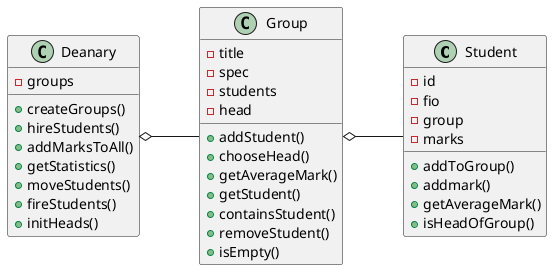 @startuml
class Student {
 -id
 -fio
 -group
 -marks
 +addToGroup()
 +addmark()
 +getAverageMark()
 +isHeadOfGroup()
}

class Group {
 -title
 -spec
 -students
 -head
 +addStudent()
 +chooseHead()
 +getAverageMark()
 +getStudent()
 +containsStudent()
 +removeStudent()
 +isEmpty()
}

class Deanary {
  -groups
  +createGroups()
  +hireStudents()
  +addMarksToAll()
  +getStatistics()
  +moveStudents()
  +fireStudents()
  +initHeads()
}


left to right direction
Group o-- Student
Deanary o-- Group
@enduml